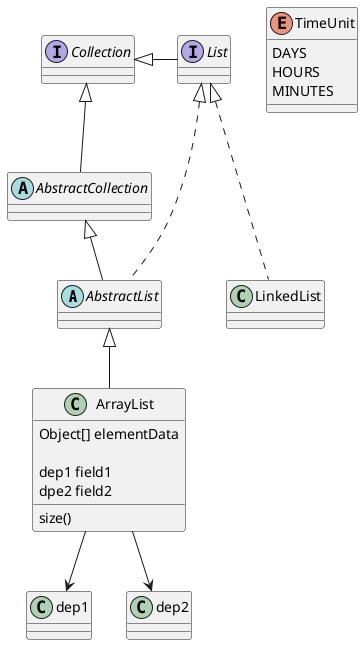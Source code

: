 @startuml
'https://plantuml.com/class-diagram

abstract class AbstractList
abstract AbstractCollection
interface List
interface Collection

List <|... AbstractList
List <|... LinkedList
Collection <|-- AbstractCollection

Collection <|- List
AbstractCollection <|- AbstractList
AbstractList <|-- ArrayList

class dep1{
}

class dep2{
}

ArrayList --> dep1
ArrayList --> dep2

class ArrayList {
Object[] elementData
size()

dep1 field1
dpe2 field2
}

enum TimeUnit {
DAYS
HOURS
MINUTES
}

@enduml